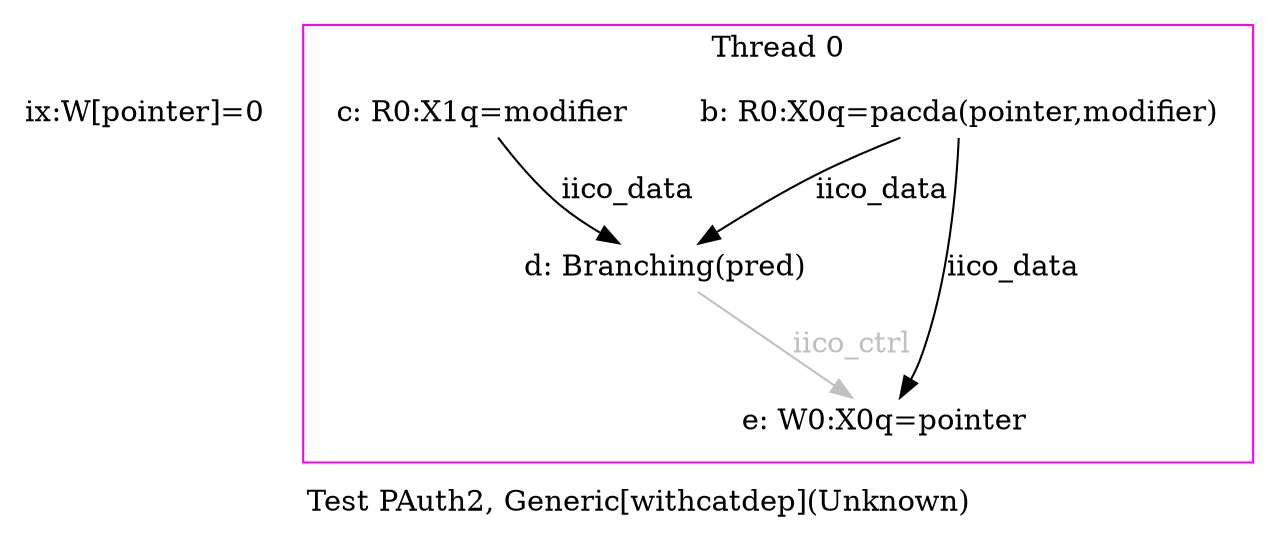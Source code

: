 digraph G {


/* legend */
label="Test PAuth2, Generic[withcatdep](Unknown)";


/* init events */
eiid0 [label="ix:W[pointer]=0", shape="none", fixedsize="false", height="0.194444", width="1.166667"];

/* the unlocked events */
subgraph cluster_proc0 { rank=sink; label = "Thread 0"; color=magenta; shape=box;
eiid1 [label="b: R0:X0q=pacda(pointer,modifier)", shape="none", fixedsize="false", height="0.194444", width="1.555556"];
eiid2 [label="c: R0:X1q=modifier", shape="none", fixedsize="false", height="0.194444", width="1.555556"];
eiid3 [label="d: Branching(pred)", shape="none", fixedsize="false", height="0.194444", width="2.916667"];
eiid4 [label="e: W0:X0q=pointer", shape="none", fixedsize="false", height="0.194444", width="1.555556"];
}

/* the intra_causality_data edges */

eiid1 -> eiid3 [label="iico_data", color="black", fontcolor="black"];
eiid1 -> eiid4 [label="iico_data", color="black", fontcolor="black"];
eiid2 -> eiid3 [label="iico_data", color="black", fontcolor="black"];

/* the intra_causality_control edges */
eiid3 -> eiid4 [label="iico_ctrl", color="grey", fontcolor="grey"];

/* the poi edges */
/* the rfmap edges */


/* The viewed-before edges */
}
